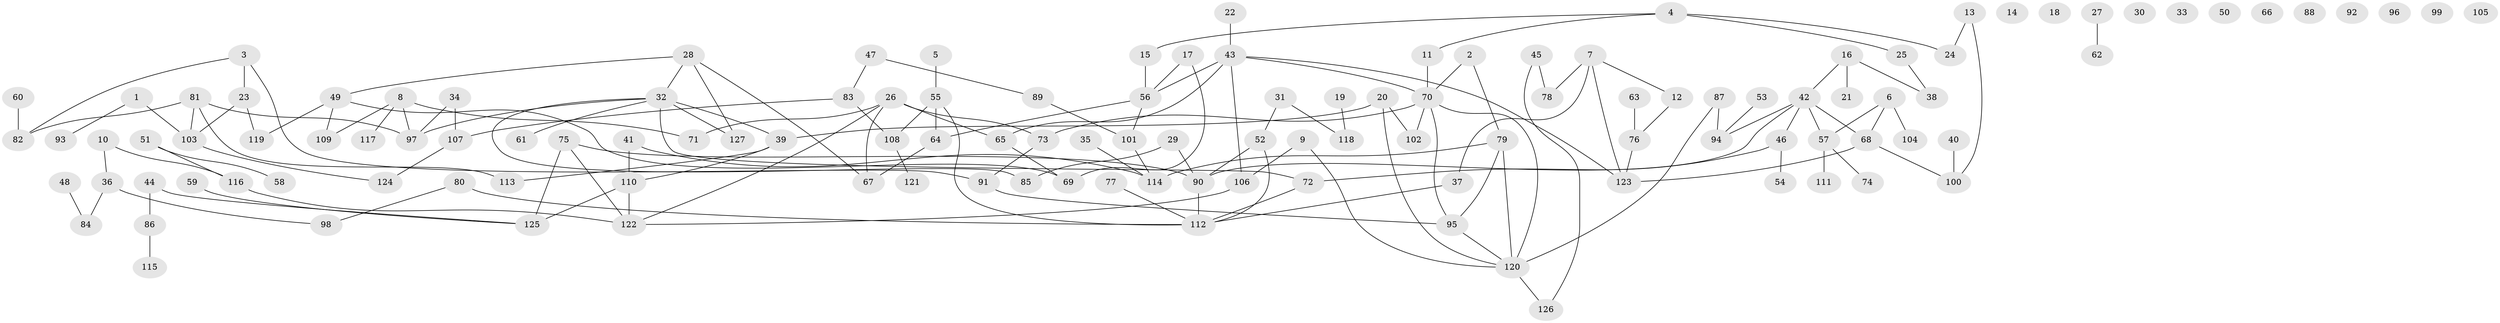 // Generated by graph-tools (version 1.1) at 2025/39/03/09/25 04:39:37]
// undirected, 127 vertices, 155 edges
graph export_dot {
graph [start="1"]
  node [color=gray90,style=filled];
  1;
  2;
  3;
  4;
  5;
  6;
  7;
  8;
  9;
  10;
  11;
  12;
  13;
  14;
  15;
  16;
  17;
  18;
  19;
  20;
  21;
  22;
  23;
  24;
  25;
  26;
  27;
  28;
  29;
  30;
  31;
  32;
  33;
  34;
  35;
  36;
  37;
  38;
  39;
  40;
  41;
  42;
  43;
  44;
  45;
  46;
  47;
  48;
  49;
  50;
  51;
  52;
  53;
  54;
  55;
  56;
  57;
  58;
  59;
  60;
  61;
  62;
  63;
  64;
  65;
  66;
  67;
  68;
  69;
  70;
  71;
  72;
  73;
  74;
  75;
  76;
  77;
  78;
  79;
  80;
  81;
  82;
  83;
  84;
  85;
  86;
  87;
  88;
  89;
  90;
  91;
  92;
  93;
  94;
  95;
  96;
  97;
  98;
  99;
  100;
  101;
  102;
  103;
  104;
  105;
  106;
  107;
  108;
  109;
  110;
  111;
  112;
  113;
  114;
  115;
  116;
  117;
  118;
  119;
  120;
  121;
  122;
  123;
  124;
  125;
  126;
  127;
  1 -- 93;
  1 -- 103;
  2 -- 70;
  2 -- 79;
  3 -- 23;
  3 -- 82;
  3 -- 91;
  4 -- 11;
  4 -- 15;
  4 -- 24;
  4 -- 25;
  5 -- 55;
  6 -- 57;
  6 -- 68;
  6 -- 104;
  7 -- 12;
  7 -- 37;
  7 -- 78;
  7 -- 123;
  8 -- 71;
  8 -- 97;
  8 -- 109;
  8 -- 117;
  9 -- 106;
  9 -- 120;
  10 -- 36;
  10 -- 116;
  11 -- 70;
  12 -- 76;
  13 -- 24;
  13 -- 100;
  15 -- 56;
  16 -- 21;
  16 -- 38;
  16 -- 42;
  17 -- 56;
  17 -- 69;
  19 -- 118;
  20 -- 39;
  20 -- 102;
  20 -- 120;
  22 -- 43;
  23 -- 103;
  23 -- 119;
  25 -- 38;
  26 -- 65;
  26 -- 67;
  26 -- 71;
  26 -- 73;
  26 -- 122;
  27 -- 62;
  28 -- 32;
  28 -- 49;
  28 -- 67;
  28 -- 127;
  29 -- 85;
  29 -- 90;
  31 -- 52;
  31 -- 118;
  32 -- 39;
  32 -- 61;
  32 -- 72;
  32 -- 85;
  32 -- 97;
  32 -- 127;
  34 -- 97;
  34 -- 107;
  35 -- 114;
  36 -- 84;
  36 -- 98;
  37 -- 112;
  39 -- 110;
  39 -- 113;
  40 -- 100;
  41 -- 110;
  41 -- 114;
  42 -- 46;
  42 -- 57;
  42 -- 68;
  42 -- 90;
  42 -- 94;
  43 -- 56;
  43 -- 65;
  43 -- 70;
  43 -- 106;
  43 -- 123;
  44 -- 86;
  44 -- 125;
  45 -- 78;
  45 -- 126;
  46 -- 54;
  46 -- 72;
  47 -- 83;
  47 -- 89;
  48 -- 84;
  49 -- 69;
  49 -- 109;
  49 -- 119;
  51 -- 58;
  51 -- 116;
  52 -- 90;
  52 -- 112;
  53 -- 94;
  55 -- 64;
  55 -- 108;
  55 -- 112;
  56 -- 64;
  56 -- 101;
  57 -- 74;
  57 -- 111;
  59 -- 125;
  60 -- 82;
  63 -- 76;
  64 -- 67;
  65 -- 69;
  68 -- 100;
  68 -- 123;
  70 -- 73;
  70 -- 95;
  70 -- 102;
  70 -- 120;
  72 -- 112;
  73 -- 91;
  75 -- 90;
  75 -- 122;
  75 -- 125;
  76 -- 123;
  77 -- 112;
  79 -- 95;
  79 -- 114;
  79 -- 120;
  80 -- 98;
  80 -- 112;
  81 -- 82;
  81 -- 97;
  81 -- 103;
  81 -- 113;
  83 -- 107;
  83 -- 108;
  86 -- 115;
  87 -- 94;
  87 -- 120;
  89 -- 101;
  90 -- 112;
  91 -- 95;
  95 -- 120;
  101 -- 114;
  103 -- 124;
  106 -- 122;
  107 -- 124;
  108 -- 121;
  110 -- 122;
  110 -- 125;
  116 -- 122;
  120 -- 126;
}
